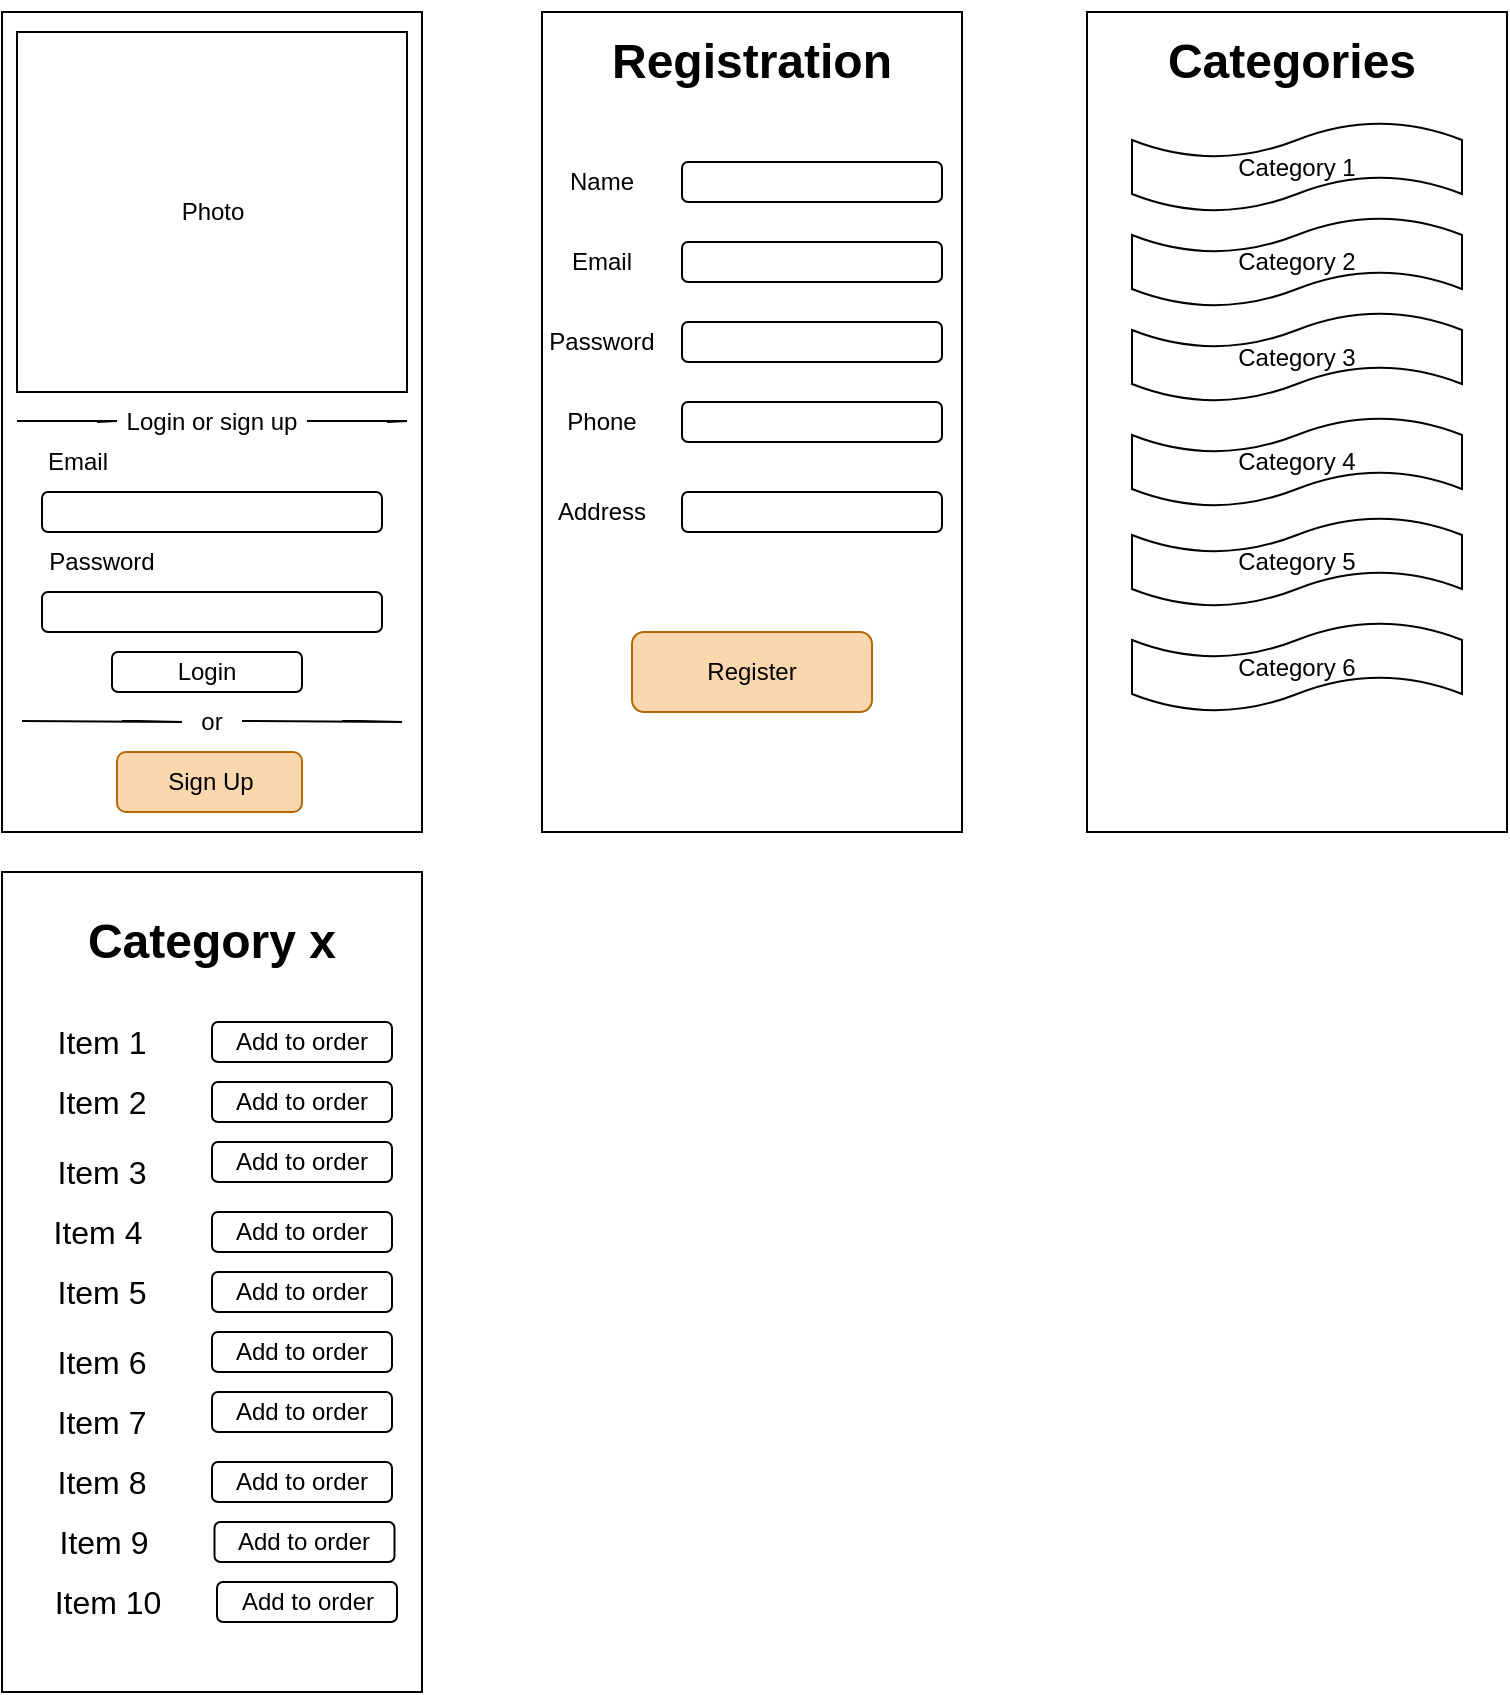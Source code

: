 <mxfile version="21.6.8" type="github">
  <diagram name="Page-1" id="DPcSFrDYuzaoLawTqGh5">
    <mxGraphModel dx="1050" dy="549" grid="1" gridSize="10" guides="1" tooltips="1" connect="1" arrows="1" fold="1" page="1" pageScale="1" pageWidth="850" pageHeight="1100" math="0" shadow="0">
      <root>
        <mxCell id="0" />
        <mxCell id="1" parent="0" />
        <mxCell id="KDcMeP7Lb1VqxSVFFUeO-3" value="Login or sign up" style="rounded=0;whiteSpace=wrap;html=1;" vertex="1" parent="1">
          <mxGeometry x="30" y="50" width="210" height="410" as="geometry" />
        </mxCell>
        <mxCell id="KDcMeP7Lb1VqxSVFFUeO-4" value="Photo" style="rounded=0;whiteSpace=wrap;html=1;" vertex="1" parent="1">
          <mxGeometry x="37.5" y="60" width="195" height="180" as="geometry" />
        </mxCell>
        <mxCell id="KDcMeP7Lb1VqxSVFFUeO-5" value="" style="endArrow=none;html=1;rounded=0;" edge="1" parent="1">
          <mxGeometry width="50" height="50" relative="1" as="geometry">
            <mxPoint x="182.5" y="254.5" as="sourcePoint" />
            <mxPoint x="222.5" y="255" as="targetPoint" />
            <Array as="points">
              <mxPoint x="232.5" y="254.5" />
            </Array>
          </mxGeometry>
        </mxCell>
        <mxCell id="KDcMeP7Lb1VqxSVFFUeO-6" value="" style="endArrow=none;html=1;rounded=0;" edge="1" parent="1">
          <mxGeometry width="50" height="50" relative="1" as="geometry">
            <mxPoint x="37.5" y="254.5" as="sourcePoint" />
            <mxPoint x="77.5" y="255" as="targetPoint" />
            <Array as="points">
              <mxPoint x="87.5" y="254.5" />
            </Array>
          </mxGeometry>
        </mxCell>
        <mxCell id="KDcMeP7Lb1VqxSVFFUeO-9" value="Email" style="text;html=1;strokeColor=none;fillColor=none;align=center;verticalAlign=middle;whiteSpace=wrap;rounded=0;" vertex="1" parent="1">
          <mxGeometry x="37.5" y="260" width="60" height="30" as="geometry" />
        </mxCell>
        <mxCell id="KDcMeP7Lb1VqxSVFFUeO-10" style="edgeStyle=orthogonalEdgeStyle;rounded=0;orthogonalLoop=1;jettySize=auto;html=1;exitX=0.5;exitY=1;exitDx=0;exitDy=0;" edge="1" parent="1" source="KDcMeP7Lb1VqxSVFFUeO-9" target="KDcMeP7Lb1VqxSVFFUeO-9">
          <mxGeometry relative="1" as="geometry" />
        </mxCell>
        <mxCell id="KDcMeP7Lb1VqxSVFFUeO-11" value="" style="rounded=1;whiteSpace=wrap;html=1;" vertex="1" parent="1">
          <mxGeometry x="50" y="290" width="170" height="20" as="geometry" />
        </mxCell>
        <mxCell id="KDcMeP7Lb1VqxSVFFUeO-12" value="Password" style="text;html=1;strokeColor=none;fillColor=none;align=center;verticalAlign=middle;whiteSpace=wrap;rounded=0;" vertex="1" parent="1">
          <mxGeometry x="50" y="310" width="60" height="30" as="geometry" />
        </mxCell>
        <mxCell id="KDcMeP7Lb1VqxSVFFUeO-13" value="" style="rounded=1;whiteSpace=wrap;html=1;" vertex="1" parent="1">
          <mxGeometry x="50" y="340" width="170" height="20" as="geometry" />
        </mxCell>
        <mxCell id="KDcMeP7Lb1VqxSVFFUeO-14" value="Sign Up" style="rounded=1;whiteSpace=wrap;html=1;fillColor=#fad7ac;strokeColor=#b46504;" vertex="1" parent="1">
          <mxGeometry x="87.5" y="420" width="92.5" height="30" as="geometry" />
        </mxCell>
        <mxCell id="KDcMeP7Lb1VqxSVFFUeO-15" value="Login" style="rounded=1;whiteSpace=wrap;html=1;" vertex="1" parent="1">
          <mxGeometry x="85" y="370" width="95" height="20" as="geometry" />
        </mxCell>
        <mxCell id="KDcMeP7Lb1VqxSVFFUeO-17" value="or" style="text;html=1;strokeColor=none;fillColor=none;align=center;verticalAlign=middle;whiteSpace=wrap;rounded=0;" vertex="1" parent="1">
          <mxGeometry x="105" y="390" width="60" height="30" as="geometry" />
        </mxCell>
        <mxCell id="KDcMeP7Lb1VqxSVFFUeO-20" value="" style="endArrow=none;html=1;rounded=0;" edge="1" parent="1">
          <mxGeometry width="50" height="50" relative="1" as="geometry">
            <mxPoint x="150" y="404.5" as="sourcePoint" />
            <mxPoint x="200" y="404.5" as="targetPoint" />
            <Array as="points">
              <mxPoint x="230" y="405" />
            </Array>
          </mxGeometry>
        </mxCell>
        <mxCell id="KDcMeP7Lb1VqxSVFFUeO-21" value="" style="endArrow=none;html=1;rounded=0;" edge="1" parent="1">
          <mxGeometry width="50" height="50" relative="1" as="geometry">
            <mxPoint x="40" y="404.5" as="sourcePoint" />
            <mxPoint x="90" y="404.5" as="targetPoint" />
            <Array as="points">
              <mxPoint x="120" y="405" />
            </Array>
          </mxGeometry>
        </mxCell>
        <mxCell id="KDcMeP7Lb1VqxSVFFUeO-22" value="" style="rounded=0;whiteSpace=wrap;html=1;" vertex="1" parent="1">
          <mxGeometry x="300" y="50" width="210" height="410" as="geometry" />
        </mxCell>
        <mxCell id="KDcMeP7Lb1VqxSVFFUeO-28" value="&lt;h1&gt;Registration&lt;/h1&gt;" style="rounded=1;whiteSpace=wrap;html=1;strokeColor=none;" vertex="1" parent="1">
          <mxGeometry x="320" y="60" width="170" height="30" as="geometry" />
        </mxCell>
        <mxCell id="KDcMeP7Lb1VqxSVFFUeO-29" value="Name" style="text;html=1;strokeColor=none;fillColor=none;align=center;verticalAlign=middle;whiteSpace=wrap;rounded=0;" vertex="1" parent="1">
          <mxGeometry x="300" y="120" width="60" height="30" as="geometry" />
        </mxCell>
        <mxCell id="KDcMeP7Lb1VqxSVFFUeO-31" value="" style="rounded=1;whiteSpace=wrap;html=1;" vertex="1" parent="1">
          <mxGeometry x="370" y="125" width="130" height="20" as="geometry" />
        </mxCell>
        <mxCell id="KDcMeP7Lb1VqxSVFFUeO-33" value="Email" style="text;html=1;strokeColor=none;fillColor=none;align=center;verticalAlign=middle;whiteSpace=wrap;rounded=0;" vertex="1" parent="1">
          <mxGeometry x="300" y="160" width="60" height="30" as="geometry" />
        </mxCell>
        <mxCell id="KDcMeP7Lb1VqxSVFFUeO-34" value="" style="rounded=1;whiteSpace=wrap;html=1;" vertex="1" parent="1">
          <mxGeometry x="370" y="165" width="130" height="20" as="geometry" />
        </mxCell>
        <mxCell id="KDcMeP7Lb1VqxSVFFUeO-35" value="Password" style="text;html=1;strokeColor=none;fillColor=none;align=center;verticalAlign=middle;whiteSpace=wrap;rounded=0;" vertex="1" parent="1">
          <mxGeometry x="300" y="200" width="60" height="30" as="geometry" />
        </mxCell>
        <mxCell id="KDcMeP7Lb1VqxSVFFUeO-36" value="" style="rounded=1;whiteSpace=wrap;html=1;" vertex="1" parent="1">
          <mxGeometry x="370" y="205" width="130" height="20" as="geometry" />
        </mxCell>
        <mxCell id="KDcMeP7Lb1VqxSVFFUeO-37" value="Phone" style="text;html=1;strokeColor=none;fillColor=none;align=center;verticalAlign=middle;whiteSpace=wrap;rounded=0;" vertex="1" parent="1">
          <mxGeometry x="300" y="240" width="60" height="30" as="geometry" />
        </mxCell>
        <mxCell id="KDcMeP7Lb1VqxSVFFUeO-38" value="" style="rounded=1;whiteSpace=wrap;html=1;" vertex="1" parent="1">
          <mxGeometry x="370" y="245" width="130" height="20" as="geometry" />
        </mxCell>
        <mxCell id="KDcMeP7Lb1VqxSVFFUeO-40" value="Address" style="text;html=1;strokeColor=none;fillColor=none;align=center;verticalAlign=middle;whiteSpace=wrap;rounded=0;" vertex="1" parent="1">
          <mxGeometry x="300" y="285" width="60" height="30" as="geometry" />
        </mxCell>
        <mxCell id="KDcMeP7Lb1VqxSVFFUeO-41" value="" style="rounded=1;whiteSpace=wrap;html=1;" vertex="1" parent="1">
          <mxGeometry x="370" y="290" width="130" height="20" as="geometry" />
        </mxCell>
        <mxCell id="KDcMeP7Lb1VqxSVFFUeO-43" value="Register" style="rounded=1;whiteSpace=wrap;html=1;fillColor=#fad7ac;strokeColor=#b46504;" vertex="1" parent="1">
          <mxGeometry x="345" y="360" width="120" height="40" as="geometry" />
        </mxCell>
        <mxCell id="KDcMeP7Lb1VqxSVFFUeO-44" value="" style="rounded=0;whiteSpace=wrap;html=1;" vertex="1" parent="1">
          <mxGeometry x="572.5" y="50" width="210" height="410" as="geometry" />
        </mxCell>
        <mxCell id="KDcMeP7Lb1VqxSVFFUeO-46" value="&lt;h1&gt;Categories&lt;/h1&gt;" style="rounded=1;whiteSpace=wrap;html=1;strokeColor=none;" vertex="1" parent="1">
          <mxGeometry x="590" y="60" width="170" height="30" as="geometry" />
        </mxCell>
        <mxCell id="KDcMeP7Lb1VqxSVFFUeO-53" value="Category 1" style="shape=tape;whiteSpace=wrap;html=1;" vertex="1" parent="1">
          <mxGeometry x="595" y="105" width="165" height="45" as="geometry" />
        </mxCell>
        <mxCell id="KDcMeP7Lb1VqxSVFFUeO-54" value="Category 2" style="shape=tape;whiteSpace=wrap;html=1;" vertex="1" parent="1">
          <mxGeometry x="595" y="152.5" width="165" height="45" as="geometry" />
        </mxCell>
        <mxCell id="KDcMeP7Lb1VqxSVFFUeO-55" value="Category 3" style="shape=tape;whiteSpace=wrap;html=1;" vertex="1" parent="1">
          <mxGeometry x="595" y="200" width="165" height="45" as="geometry" />
        </mxCell>
        <mxCell id="KDcMeP7Lb1VqxSVFFUeO-56" value="Category 4" style="shape=tape;whiteSpace=wrap;html=1;" vertex="1" parent="1">
          <mxGeometry x="595" y="252.5" width="165" height="45" as="geometry" />
        </mxCell>
        <mxCell id="KDcMeP7Lb1VqxSVFFUeO-57" value="Category 5" style="shape=tape;whiteSpace=wrap;html=1;" vertex="1" parent="1">
          <mxGeometry x="595" y="302.5" width="165" height="45" as="geometry" />
        </mxCell>
        <mxCell id="KDcMeP7Lb1VqxSVFFUeO-58" value="Category 6" style="shape=tape;whiteSpace=wrap;html=1;" vertex="1" parent="1">
          <mxGeometry x="595" y="355" width="165" height="45" as="geometry" />
        </mxCell>
        <mxCell id="KDcMeP7Lb1VqxSVFFUeO-61" value="" style="rounded=0;whiteSpace=wrap;html=1;" vertex="1" parent="1">
          <mxGeometry x="30" y="480" width="210" height="410" as="geometry" />
        </mxCell>
        <mxCell id="KDcMeP7Lb1VqxSVFFUeO-62" value="&lt;h1&gt;Category x&lt;/h1&gt;" style="rounded=1;whiteSpace=wrap;html=1;strokeColor=none;" vertex="1" parent="1">
          <mxGeometry x="50" y="500" width="170" height="30" as="geometry" />
        </mxCell>
        <mxCell id="KDcMeP7Lb1VqxSVFFUeO-65" value="&lt;font style=&quot;font-size: 16px;&quot;&gt;Item 1&lt;/font&gt;" style="text;html=1;strokeColor=none;fillColor=none;align=center;verticalAlign=middle;whiteSpace=wrap;rounded=0;" vertex="1" parent="1">
          <mxGeometry x="40" y="550" width="80" height="30" as="geometry" />
        </mxCell>
        <mxCell id="KDcMeP7Lb1VqxSVFFUeO-66" value="Add to order" style="rounded=1;whiteSpace=wrap;html=1;" vertex="1" parent="1">
          <mxGeometry x="135" y="555" width="90" height="20" as="geometry" />
        </mxCell>
        <mxCell id="KDcMeP7Lb1VqxSVFFUeO-67" value="&lt;font style=&quot;font-size: 16px;&quot;&gt;Item 2&lt;/font&gt;" style="text;html=1;strokeColor=none;fillColor=none;align=center;verticalAlign=middle;whiteSpace=wrap;rounded=0;" vertex="1" parent="1">
          <mxGeometry x="40" y="580" width="80" height="30" as="geometry" />
        </mxCell>
        <mxCell id="KDcMeP7Lb1VqxSVFFUeO-68" value="Add to order" style="rounded=1;whiteSpace=wrap;html=1;" vertex="1" parent="1">
          <mxGeometry x="135" y="585" width="90" height="20" as="geometry" />
        </mxCell>
        <mxCell id="KDcMeP7Lb1VqxSVFFUeO-69" value="&lt;font style=&quot;font-size: 16px;&quot;&gt;Item 3&lt;/font&gt;" style="text;html=1;strokeColor=none;fillColor=none;align=center;verticalAlign=middle;whiteSpace=wrap;rounded=0;" vertex="1" parent="1">
          <mxGeometry x="40" y="615" width="80" height="30" as="geometry" />
        </mxCell>
        <mxCell id="KDcMeP7Lb1VqxSVFFUeO-70" value="Add to order" style="rounded=1;whiteSpace=wrap;html=1;" vertex="1" parent="1">
          <mxGeometry x="135" y="615" width="90" height="20" as="geometry" />
        </mxCell>
        <mxCell id="KDcMeP7Lb1VqxSVFFUeO-71" value="&lt;font style=&quot;font-size: 16px;&quot;&gt;Item 4&lt;/font&gt;" style="text;html=1;strokeColor=none;fillColor=none;align=center;verticalAlign=middle;whiteSpace=wrap;rounded=0;" vertex="1" parent="1">
          <mxGeometry x="37.5" y="645" width="80" height="30" as="geometry" />
        </mxCell>
        <mxCell id="KDcMeP7Lb1VqxSVFFUeO-72" value="Add to order" style="rounded=1;whiteSpace=wrap;html=1;" vertex="1" parent="1">
          <mxGeometry x="135" y="650" width="90" height="20" as="geometry" />
        </mxCell>
        <mxCell id="KDcMeP7Lb1VqxSVFFUeO-73" value="&lt;font style=&quot;font-size: 16px;&quot;&gt;Item 5&lt;/font&gt;" style="text;html=1;strokeColor=none;fillColor=none;align=center;verticalAlign=middle;whiteSpace=wrap;rounded=0;" vertex="1" parent="1">
          <mxGeometry x="40" y="675" width="80" height="30" as="geometry" />
        </mxCell>
        <mxCell id="KDcMeP7Lb1VqxSVFFUeO-74" value="Add to order" style="rounded=1;whiteSpace=wrap;html=1;" vertex="1" parent="1">
          <mxGeometry x="135" y="680" width="90" height="20" as="geometry" />
        </mxCell>
        <mxCell id="KDcMeP7Lb1VqxSVFFUeO-75" value="&lt;font style=&quot;font-size: 16px;&quot;&gt;Item 6&lt;/font&gt;" style="text;html=1;strokeColor=none;fillColor=none;align=center;verticalAlign=middle;whiteSpace=wrap;rounded=0;" vertex="1" parent="1">
          <mxGeometry x="40" y="710" width="80" height="30" as="geometry" />
        </mxCell>
        <mxCell id="KDcMeP7Lb1VqxSVFFUeO-76" value="Add to order" style="rounded=1;whiteSpace=wrap;html=1;" vertex="1" parent="1">
          <mxGeometry x="135" y="710" width="90" height="20" as="geometry" />
        </mxCell>
        <mxCell id="KDcMeP7Lb1VqxSVFFUeO-77" value="&lt;font style=&quot;font-size: 16px;&quot;&gt;Item 7&lt;/font&gt;" style="text;html=1;strokeColor=none;fillColor=none;align=center;verticalAlign=middle;whiteSpace=wrap;rounded=0;" vertex="1" parent="1">
          <mxGeometry x="40" y="740" width="80" height="30" as="geometry" />
        </mxCell>
        <mxCell id="KDcMeP7Lb1VqxSVFFUeO-78" value="Add to order" style="rounded=1;whiteSpace=wrap;html=1;" vertex="1" parent="1">
          <mxGeometry x="135" y="740" width="90" height="20" as="geometry" />
        </mxCell>
        <mxCell id="KDcMeP7Lb1VqxSVFFUeO-79" value="&lt;font style=&quot;font-size: 16px;&quot;&gt;Item 8&lt;/font&gt;" style="text;html=1;strokeColor=none;fillColor=none;align=center;verticalAlign=middle;whiteSpace=wrap;rounded=0;" vertex="1" parent="1">
          <mxGeometry x="40" y="770" width="80" height="30" as="geometry" />
        </mxCell>
        <mxCell id="KDcMeP7Lb1VqxSVFFUeO-80" value="Add to order" style="rounded=1;whiteSpace=wrap;html=1;" vertex="1" parent="1">
          <mxGeometry x="135" y="775" width="90" height="20" as="geometry" />
        </mxCell>
        <mxCell id="KDcMeP7Lb1VqxSVFFUeO-86" value="&lt;font style=&quot;font-size: 16px;&quot;&gt;Item 9&lt;/font&gt;" style="text;html=1;strokeColor=none;fillColor=none;align=center;verticalAlign=middle;whiteSpace=wrap;rounded=0;" vertex="1" parent="1">
          <mxGeometry x="41.25" y="800" width="80" height="30" as="geometry" />
        </mxCell>
        <mxCell id="KDcMeP7Lb1VqxSVFFUeO-87" value="Add to order" style="rounded=1;whiteSpace=wrap;html=1;" vertex="1" parent="1">
          <mxGeometry x="136.25" y="805" width="90" height="20" as="geometry" />
        </mxCell>
        <mxCell id="KDcMeP7Lb1VqxSVFFUeO-88" value="&lt;font style=&quot;font-size: 16px;&quot;&gt;Item 10&lt;/font&gt;" style="text;html=1;strokeColor=none;fillColor=none;align=center;verticalAlign=middle;whiteSpace=wrap;rounded=0;" vertex="1" parent="1">
          <mxGeometry x="42.5" y="830" width="80" height="30" as="geometry" />
        </mxCell>
        <mxCell id="KDcMeP7Lb1VqxSVFFUeO-89" value="Add to order" style="rounded=1;whiteSpace=wrap;html=1;" vertex="1" parent="1">
          <mxGeometry x="137.5" y="835" width="90" height="20" as="geometry" />
        </mxCell>
      </root>
    </mxGraphModel>
  </diagram>
</mxfile>
